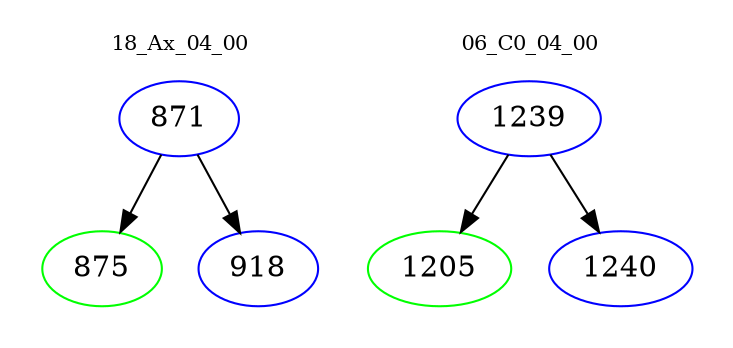 digraph{
subgraph cluster_0 {
color = white
label = "18_Ax_04_00";
fontsize=10;
T0_871 [label="871", color="blue"]
T0_871 -> T0_875 [color="black"]
T0_875 [label="875", color="green"]
T0_871 -> T0_918 [color="black"]
T0_918 [label="918", color="blue"]
}
subgraph cluster_1 {
color = white
label = "06_C0_04_00";
fontsize=10;
T1_1239 [label="1239", color="blue"]
T1_1239 -> T1_1205 [color="black"]
T1_1205 [label="1205", color="green"]
T1_1239 -> T1_1240 [color="black"]
T1_1240 [label="1240", color="blue"]
}
}
